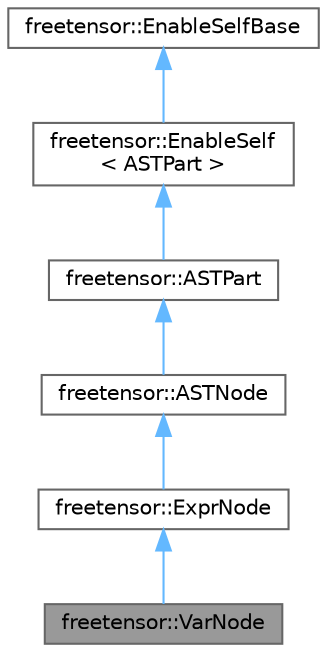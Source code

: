 digraph "freetensor::VarNode"
{
 // LATEX_PDF_SIZE
  bgcolor="transparent";
  edge [fontname=Helvetica,fontsize=10,labelfontname=Helvetica,labelfontsize=10];
  node [fontname=Helvetica,fontsize=10,shape=box,height=0.2,width=0.4];
  Node1 [label="freetensor::VarNode",height=0.2,width=0.4,color="gray40", fillcolor="grey60", style="filled", fontcolor="black",tooltip=" "];
  Node2 -> Node1 [dir="back",color="steelblue1",style="solid"];
  Node2 [label="freetensor::ExprNode",height=0.2,width=0.4,color="gray40", fillcolor="white", style="filled",URL="$classfreetensor_1_1ExprNode.html",tooltip=" "];
  Node3 -> Node2 [dir="back",color="steelblue1",style="solid"];
  Node3 [label="freetensor::ASTNode",height=0.2,width=0.4,color="gray40", fillcolor="white", style="filled",URL="$classfreetensor_1_1ASTNode.html",tooltip=" "];
  Node4 -> Node3 [dir="back",color="steelblue1",style="solid"];
  Node4 [label="freetensor::ASTPart",height=0.2,width=0.4,color="gray40", fillcolor="white", style="filled",URL="$classfreetensor_1_1ASTPart.html",tooltip=" "];
  Node5 -> Node4 [dir="back",color="steelblue1",style="solid"];
  Node5 [label="freetensor::EnableSelf\l\< ASTPart \>",height=0.2,width=0.4,color="gray40", fillcolor="white", style="filled",URL="$classfreetensor_1_1EnableSelf.html",tooltip=" "];
  Node6 -> Node5 [dir="back",color="steelblue1",style="solid"];
  Node6 [label="freetensor::EnableSelfBase",height=0.2,width=0.4,color="gray40", fillcolor="white", style="filled",URL="$classfreetensor_1_1EnableSelfBase.html",tooltip=" "];
}
